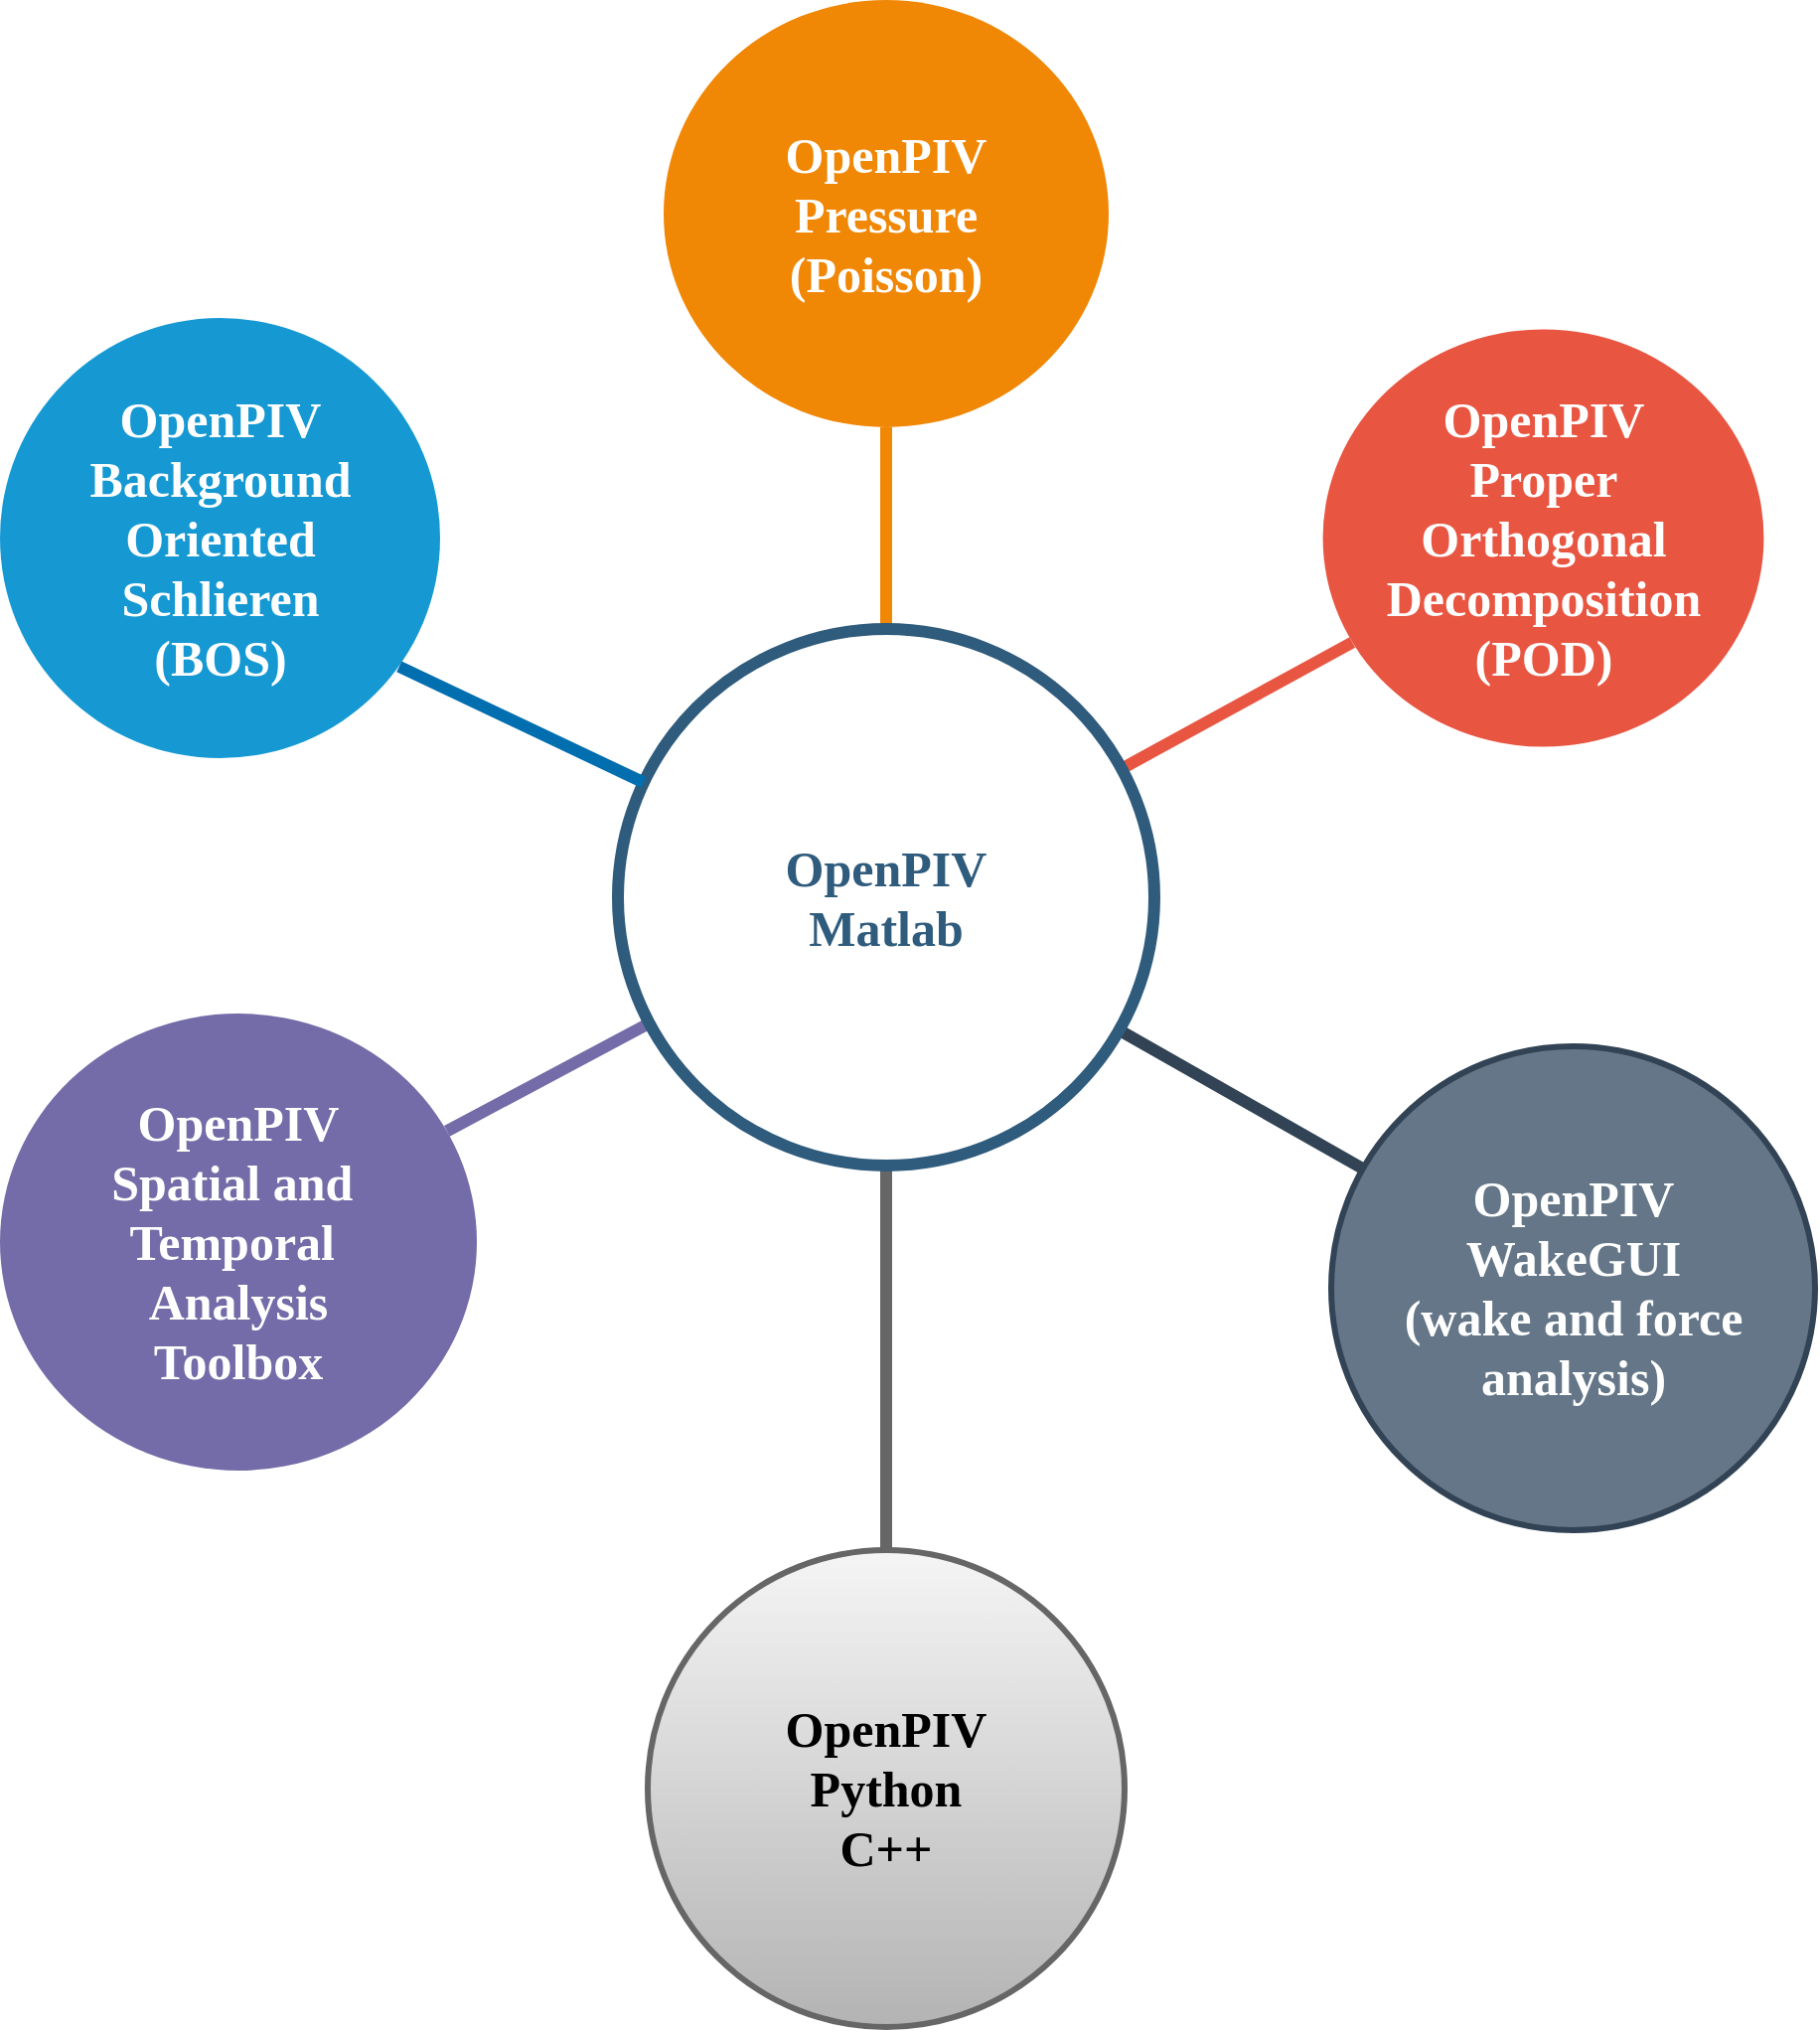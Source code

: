 <mxfile version="12.9.2" type="github">
  <diagram id="6a731a19-8d31-9384-78a2-239565b7b9f0" name="Page-1">
    <mxGraphModel dx="2316" dy="1018" grid="1" gridSize="10" guides="1" tooltips="1" connect="1" arrows="1" fold="1" page="1" pageScale="1" pageWidth="1169" pageHeight="827" background="#ffffff" math="0" shadow="0">
      <root>
        <mxCell id="0" />
        <mxCell id="1" parent="0" />
        <mxCell id="1351" value="OpenPIV&lt;br style=&quot;font-size: 25px;&quot;&gt;Pressure&lt;br style=&quot;font-size: 25px;&quot;&gt;(Poisson)" style="ellipse;whiteSpace=wrap;html=1;shadow=0;fontFamily=Tahoma;fontSize=25;fontColor=#FFFFFF;align=center;strokeWidth=3;fillColor=#F08705;strokeColor=none;gradientColor=none;fontStyle=1" parent="1" vertex="1">
          <mxGeometry x="984" y="360" width="224" height="215" as="geometry" />
        </mxCell>
        <mxCell id="1352" value="OpenPIV&lt;br style=&quot;font-size: 25px;&quot;&gt;Proper&lt;br style=&quot;font-size: 25px;&quot;&gt;Orthogonal&lt;br style=&quot;font-size: 25px;&quot;&gt;Decomposition&lt;br style=&quot;font-size: 25px;&quot;&gt;(POD)" style="ellipse;whiteSpace=wrap;html=1;shadow=0;fontFamily=Tahoma;fontSize=25;fontColor=#FFFFFF;align=center;strokeWidth=3;fillColor=#E85642;strokeColor=none;fontStyle=1" parent="1" vertex="1">
          <mxGeometry x="1315.79" y="525.75" width="221.93" height="210" as="geometry" />
        </mxCell>
        <mxCell id="1353" value="OpenPIV&lt;br style=&quot;font-size: 25px&quot;&gt;WakeGUI&lt;br style=&quot;font-size: 25px&quot;&gt;(wake and force analysis)" style="ellipse;whiteSpace=wrap;html=1;shadow=0;fontFamily=Tahoma;fontSize=25;align=center;strokeWidth=3;fillColor=#647687;strokeColor=#314354;fontColor=#ffffff;fontStyle=1" parent="1" vertex="1">
          <mxGeometry x="1320" y="886.5" width="243.5" height="243.5" as="geometry" />
        </mxCell>
        <mxCell id="1354" value="OpenPIV&lt;br style=&quot;font-size: 25px;&quot;&gt;Python&lt;br style=&quot;font-size: 25px;&quot;&gt;C++" style="ellipse;whiteSpace=wrap;html=1;shadow=0;fontFamily=Tahoma;fontSize=25;align=center;strokeWidth=3;fillColor=#f5f5f5;strokeColor=#666666;gradientColor=#b3b3b3;fontStyle=1" parent="1" vertex="1">
          <mxGeometry x="976" y="1140" width="240" height="240" as="geometry" />
        </mxCell>
        <mxCell id="1360" style="endArrow=none;strokeWidth=6;strokeColor=#f08705;html=1;fontStyle=1;fontFamily=Tahoma;fontSize=25;" parent="1" source="1515" target="1351" edge="1">
          <mxGeometry relative="1" as="geometry" />
        </mxCell>
        <mxCell id="1361" style="endArrow=none;strokeWidth=6;strokeColor=#E85642;html=1;fontStyle=1;fontFamily=Tahoma;fontSize=25;" parent="1" source="1515" target="1352" edge="1">
          <mxGeometry relative="1" as="geometry" />
        </mxCell>
        <mxCell id="1362" style="endArrow=none;strokeWidth=6;strokeColor=#314354;html=1;fillColor=#647687;fontStyle=1;fontFamily=Tahoma;fontSize=25;" parent="1" source="1515" target="1353" edge="1">
          <mxGeometry relative="1" as="geometry" />
        </mxCell>
        <mxCell id="1363" style="endArrow=none;strokeWidth=6;strokeColor=#736CA8;html=1;fontStyle=1;fontFamily=Tahoma;fontSize=25;" parent="1" source="1515" target="1516" edge="1">
          <mxGeometry relative="1" as="geometry" />
        </mxCell>
        <mxCell id="1364" style="endArrow=none;strokeWidth=6;strokeColor=#666666;html=1;gradientColor=#b3b3b3;fillColor=#f5f5f5;fontStyle=1;fontFamily=Tahoma;fontSize=25;" parent="1" source="1515" target="1354" edge="1">
          <mxGeometry relative="1" as="geometry" />
        </mxCell>
        <mxCell id="1515" value="OpenPIV&lt;br style=&quot;font-size: 25px;&quot;&gt;Matlab" style="ellipse;whiteSpace=wrap;html=1;shadow=0;fontFamily=Tahoma;fontSize=25;fontColor=#2F5B7C;align=center;strokeColor=#2F5B7C;strokeWidth=6;fillColor=#FFFFFF;fontStyle=1;gradientColor=none;" parent="1" vertex="1">
          <mxGeometry x="961" y="676.5" width="270" height="270" as="geometry" />
        </mxCell>
        <mxCell id="1516" value="OpenPIV&lt;br style=&quot;font-size: 25px;&quot;&gt;Spatial and&amp;nbsp;&lt;br style=&quot;font-size: 25px;&quot;&gt;Temporal&amp;nbsp;&lt;br style=&quot;font-size: 25px;&quot;&gt;Analysis&lt;br style=&quot;font-size: 25px;&quot;&gt;Toolbox" style="ellipse;whiteSpace=wrap;html=1;shadow=0;fontFamily=Tahoma;fontSize=25;fontColor=#FFFFFF;align=center;strokeWidth=3;fillColor=#736ca8;strokeColor=none;fontStyle=1" parent="1" vertex="1">
          <mxGeometry x="650" y="870" width="240" height="230" as="geometry" />
        </mxCell>
        <mxCell id="1350" value="OpenPIV&lt;br style=&quot;font-size: 25px;&quot;&gt;Background&lt;br style=&quot;font-size: 25px;&quot;&gt;Oriented&lt;br style=&quot;font-size: 25px;&quot;&gt;Schlieren&lt;br style=&quot;font-size: 25px;&quot;&gt;(BOS)" style="ellipse;whiteSpace=wrap;html=1;shadow=0;fontFamily=Tahoma;fontSize=25;fontColor=#FFFFFF;align=center;strokeWidth=3;fillColor=#1699D3;strokeColor=none;fontStyle=1" parent="1" vertex="1">
          <mxGeometry x="650" y="520" width="221.5" height="221.5" as="geometry" />
        </mxCell>
        <mxCell id="OUzuYK2X_hW6qibeQStF-1544" style="endArrow=none;strokeWidth=6;strokeColor=#006EAF;html=1;fillColor=#1ba1e2;entryX=0.907;entryY=0.792;entryDx=0;entryDy=0;entryPerimeter=0;fontStyle=1;fontFamily=Tahoma;fontSize=25;" edge="1" parent="1" source="1515" target="1350">
          <mxGeometry relative="1" as="geometry">
            <mxPoint x="1004.28" y="712.442" as="sourcePoint" />
            <mxPoint x="602" y="420" as="targetPoint" />
          </mxGeometry>
        </mxCell>
      </root>
    </mxGraphModel>
  </diagram>
</mxfile>
